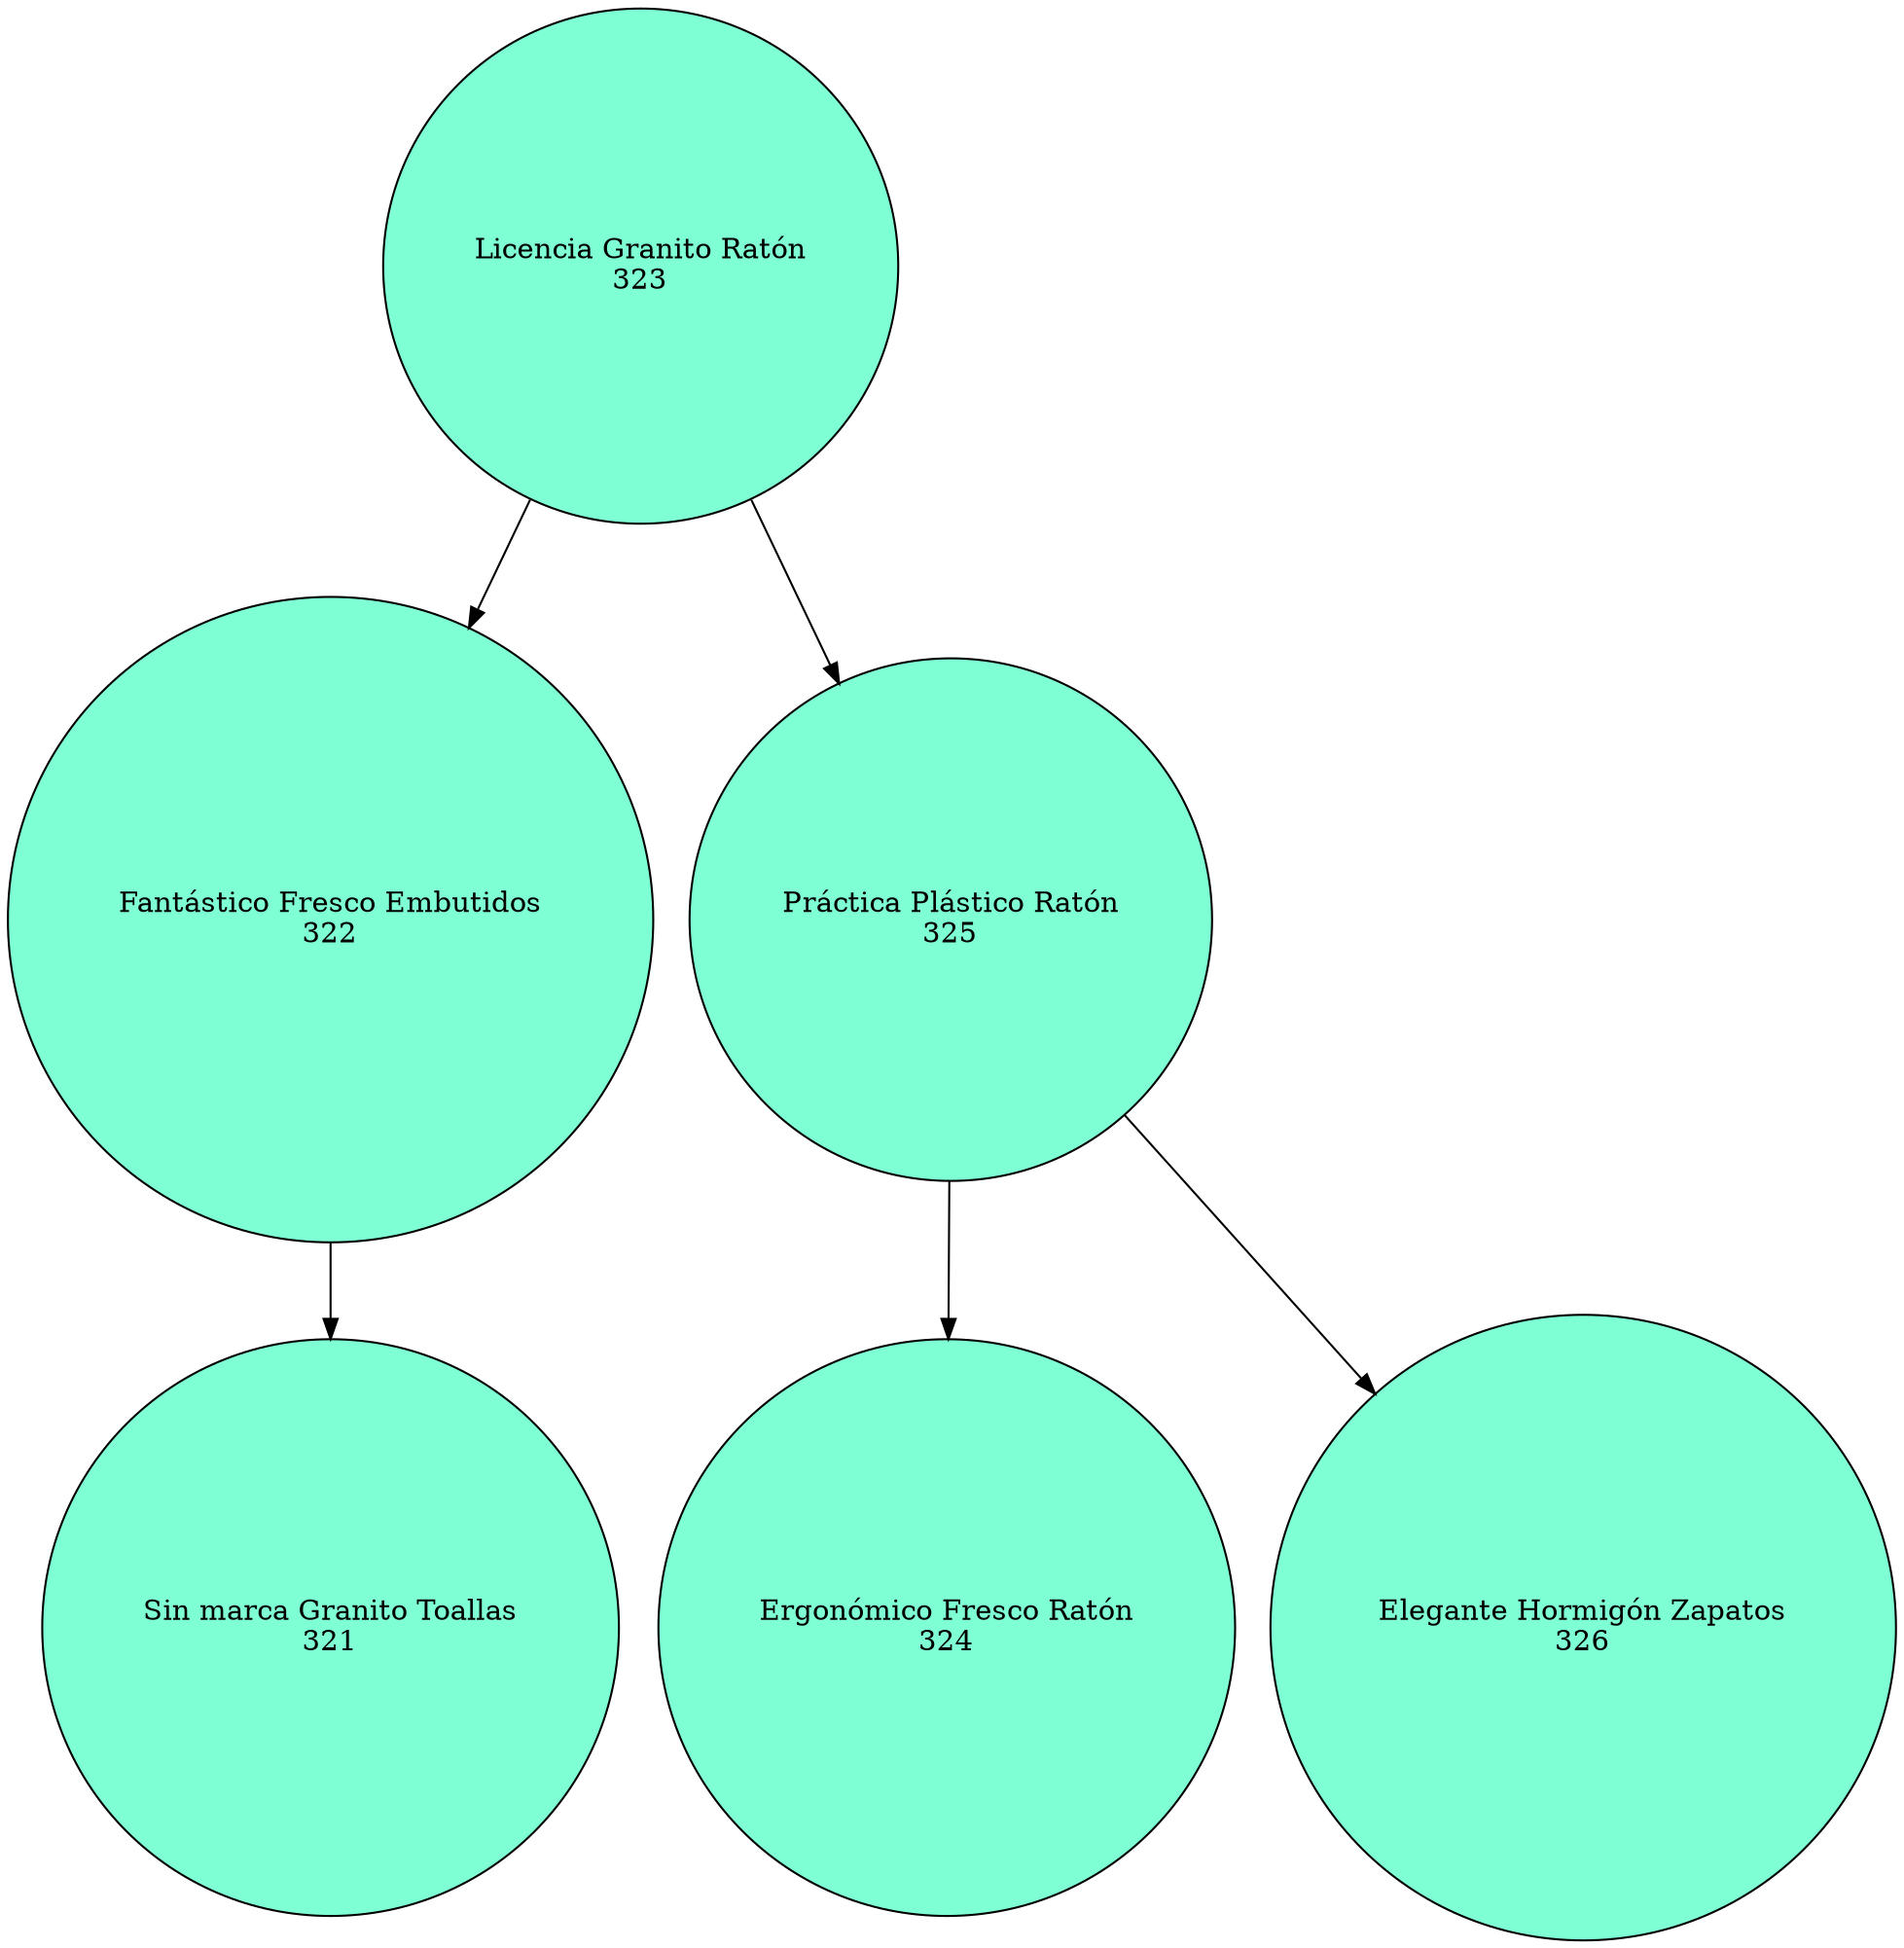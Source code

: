 digraph G{
node [shape=circle style=filled];
"0xc0000d6250"[label="Licencia Granito Ratón
323" fillcolor=aquamarine];
"0xc0000d6250" -> "0xc00011ef10";
"0xc0000d6250" -> "0xc00011ef18";
"0xc00011ef10"[label="Fantástico Fresco Embutidos
322" fillcolor=aquamarine];
"0xc00011ef10" -> "0xc00011edf0";
"0xc00011edf0"[label="Sin marca Granito Toallas
321" fillcolor=aquamarine];
"0xc00011ef18"[label="Práctica Plástico Ratón
325" fillcolor=aquamarine];
"0xc00011ef18" -> "0xc00011ecd0";
"0xc00011ef18" -> "0xc00011ecd8";
"0xc00011ecd0"[label="Ergonómico Fresco Ratón
324" fillcolor=aquamarine];
"0xc00011ecd8"[label="Elegante Hormigón Zapatos
326" fillcolor=aquamarine];

}
